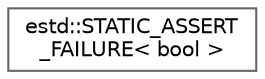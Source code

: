 digraph "Graphical Class Hierarchy"
{
 // LATEX_PDF_SIZE
  bgcolor="transparent";
  edge [fontname=Helvetica,fontsize=10,labelfontname=Helvetica,labelfontsize=10];
  node [fontname=Helvetica,fontsize=10,shape=box,height=0.2,width=0.4];
  rankdir="LR";
  Node0 [id="Node000000",label="estd::STATIC_ASSERT\l_FAILURE\< bool \>",height=0.2,width=0.4,color="grey40", fillcolor="white", style="filled",URL="$de/d3f/structestd_1_1STATIC__ASSERT__FAILURE.html",tooltip=" "];
}
